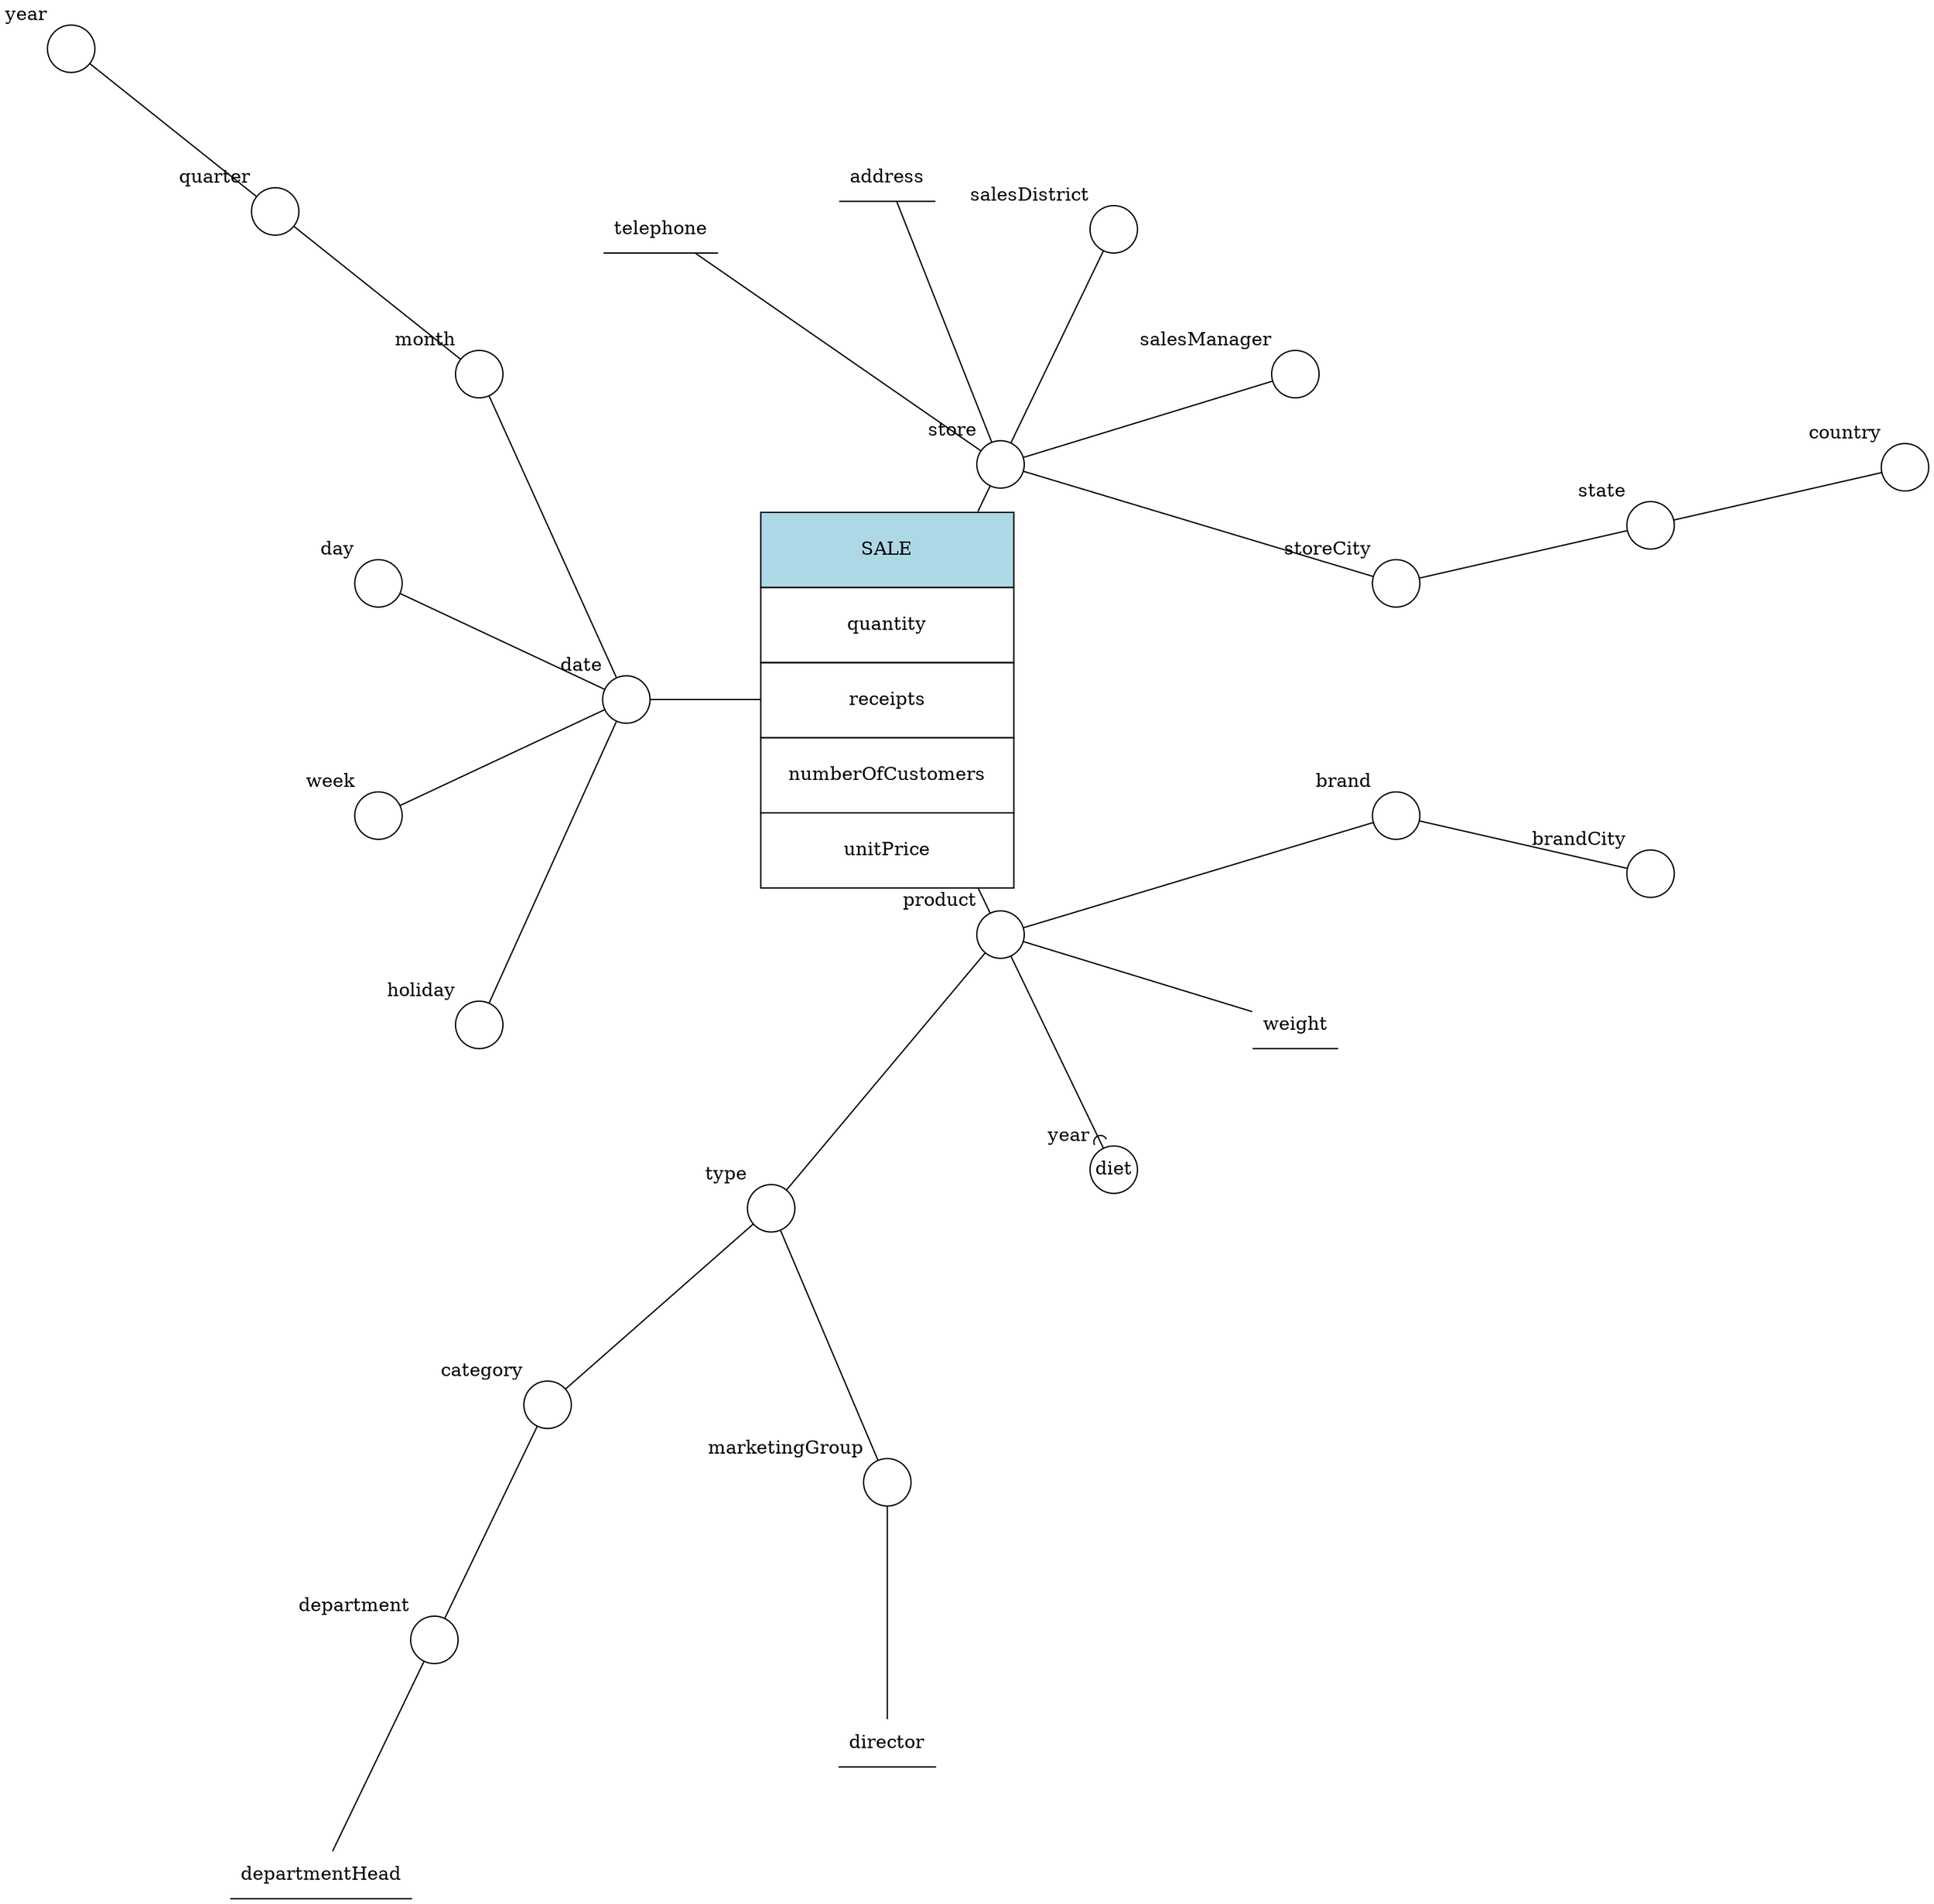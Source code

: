 digraph G {
	layout=twopi;
	nodesep=0.1;
	ranksep=2.75;
	SALE->store[ arrowhead=none, len=0.5 ];
	store->storeCity[ arrowhead=none, len=0.5 ];
	storeCity->state[ arrowhead=none, len=0.5 ];
	state->country[ arrowhead=none, len=0.5 ];
	SALE->date[ arrowhead=none, len=0.5 ];
	date->month[ arrowhead=none, len=0.5 ];
	month->quarter[ arrowhead=none, len=0.5 ];
	SALE->product[ arrowhead=none, len=0.5 ];
	product->type[ arrowhead=none, len=0.5 ];
	store->salesManager[ arrowhead=none, len=0.5 ];
	store->salesDistrict[ arrowhead=none, len=0.5 ];
	store->address[ arrowhead=none, len=0.5 ];
	store->telephone[ arrowhead=none, len=0.5 ];
	date->day[ arrowhead=none, len=0.5 ];
	date->week[ arrowhead=none, len=0.5 ];
	date->holiday[ arrowhead=none, len=0.5 ];
	quarter->year[ arrowhead=none, len=0.5 ];
	product->diet[ arrowhead=icurve ];
	product->weight[ arrowhead=none, len=0.5 ];
	product->brand[ arrowhead=none, len=0.5 ];
	brand->brandCity[ arrowhead=none, len=0.5 ];
	type->category[ arrowhead=none, len=0.5 ];
	category->department[ arrowhead=none, len=0.5 ];
	department->departmentHead[ arrowhead=none, len=0.5 ];
	type->marketingGroup[ arrowhead=none, len=0.5 ];
	marketingGroup->director[ arrowhead=none, len=0.5 ];
	SALE [ label=<<table border="0" cellborder="1" cellspacing="0" cellpadding="20"> <tr> <td bgcolor="lightblue">SALE</td> </tr><tr> <td>quantity</td> </tr><tr> <td>receipts</td> </tr><tr> <td>numberOfCustomers</td> </tr><tr> <td>unitPrice</td> </tr></table>>, root=true, shape=plain ];
	address [ shape=underline ];
	brand [ fixedsize=true, label="", shape=circle, xlabel=brand ];
	brandCity [ fixedsize=true, label="", shape=circle, xlabel=brandCity ];
	category [ fixedsize=true, label="", shape=circle, xlabel=category ];
	country [ fixedsize=true, label="", shape=circle, xlabel=country ];
	date [ fixedsize=true, label="", shape=circle, xlabel=date ];
	day [ fixedsize=true, label="", shape=circle, xlabel=day ];
	department [ fixedsize=true, label="", shape=circle, xlabel=department ];
	departmentHead [ shape=underline ];
	diet [ fixedsize=true, label=diet, shape=circle, xlabel=year ];
	director [ shape=underline ];
	holiday [ fixedsize=true, label="", shape=circle, xlabel=holiday ];
	marketingGroup [ fixedsize=true, label="", shape=circle, xlabel=marketingGroup ];
	month [ fixedsize=true, label="", shape=circle, xlabel=month ];
	product [ fixedsize=true, label="", shape=circle, xlabel=product ];
	quarter [ fixedsize=true, label="", shape=circle, xlabel=quarter ];
	salesDistrict [ fixedsize=true, label="", shape=circle, xlabel=salesDistrict ];
	salesManager [ fixedsize=true, label="", shape=circle, xlabel=salesManager ];
	state [ fixedsize=true, label="", shape=circle, xlabel=state ];
	store [ fixedsize=true, label="", shape=circle, xlabel=store ];
	storeCity [ fixedsize=true, label="", shape=circle, xlabel=storeCity ];
	telephone [ shape=underline ];
	type [ fixedsize=true, label="", shape=circle, xlabel=type ];
	week [ fixedsize=true, label="", shape=circle, xlabel=week ];
	weight [ shape=underline ];
	year [ fixedsize=true, label="", shape=circle, xlabel=year ];

}
